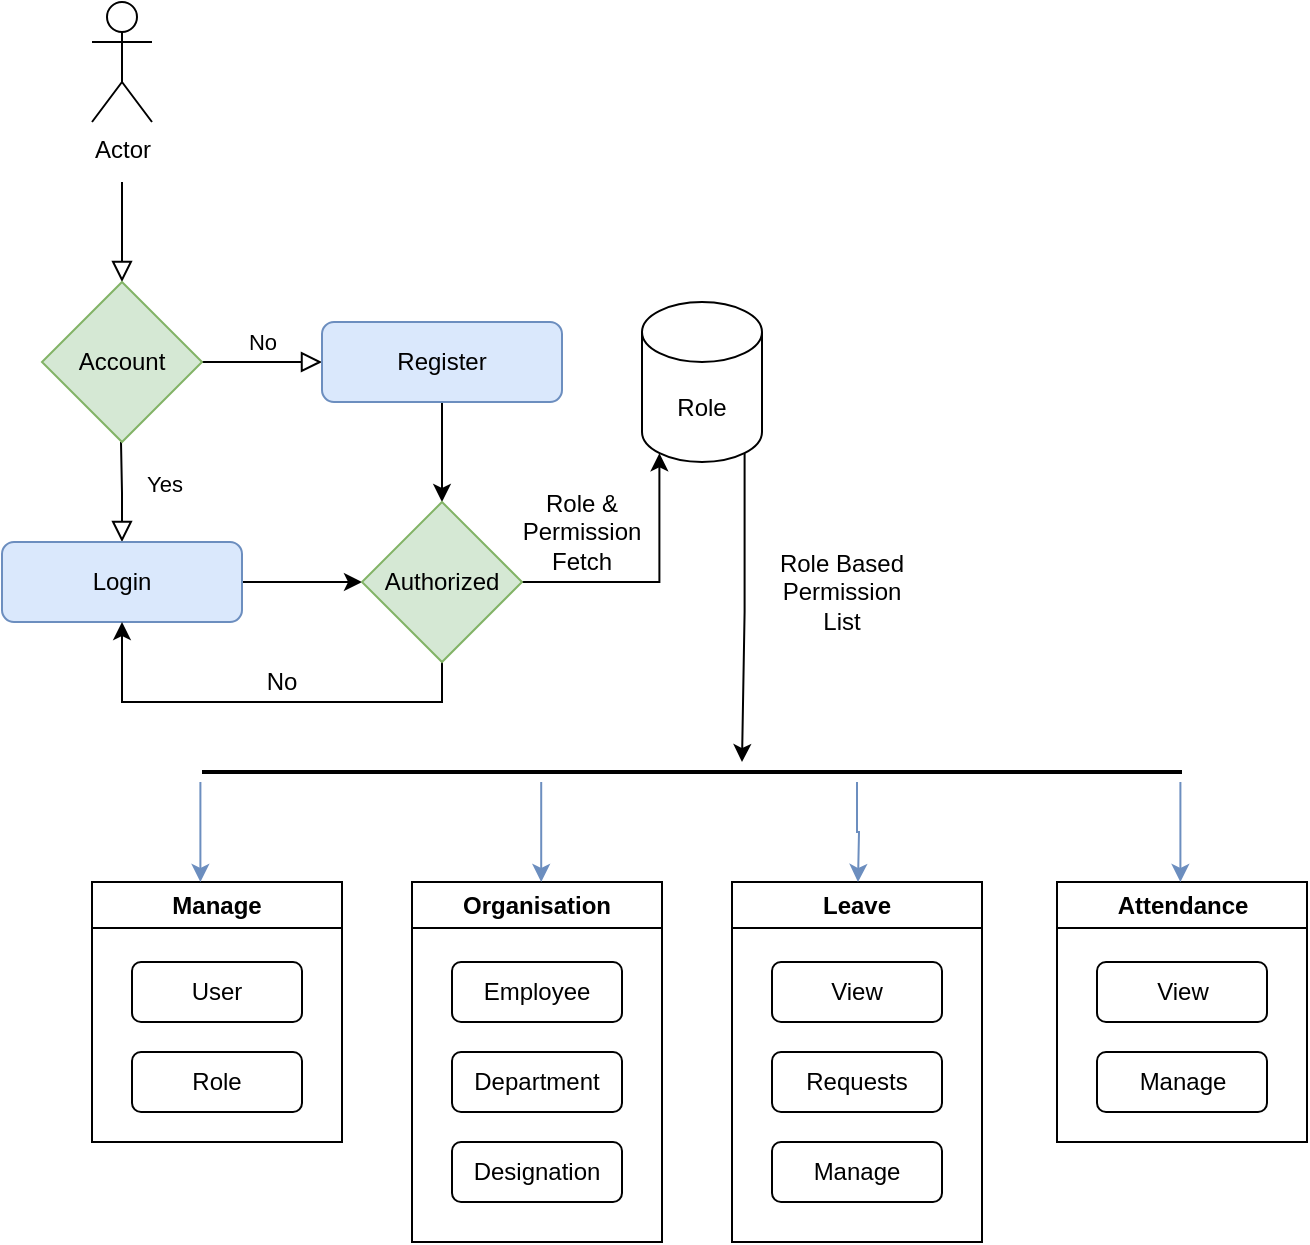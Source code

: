 <mxfile version="24.3.1" type="github">
  <diagram id="C5RBs43oDa-KdzZeNtuy" name="Page-1">
    <mxGraphModel dx="904" dy="576" grid="1" gridSize="10" guides="1" tooltips="1" connect="1" arrows="1" fold="1" page="1" pageScale="1" pageWidth="827" pageHeight="1169" math="0" shadow="0">
      <root>
        <mxCell id="WIyWlLk6GJQsqaUBKTNV-0" />
        <mxCell id="WIyWlLk6GJQsqaUBKTNV-1" parent="WIyWlLk6GJQsqaUBKTNV-0" />
        <mxCell id="WIyWlLk6GJQsqaUBKTNV-2" value="" style="rounded=0;html=1;jettySize=auto;orthogonalLoop=1;fontSize=11;endArrow=block;endFill=0;endSize=8;strokeWidth=1;shadow=0;labelBackgroundColor=none;edgeStyle=orthogonalEdgeStyle;" parent="WIyWlLk6GJQsqaUBKTNV-1" edge="1">
          <mxGeometry relative="1" as="geometry">
            <mxPoint x="220" y="120" as="sourcePoint" />
            <mxPoint x="220" y="170" as="targetPoint" />
          </mxGeometry>
        </mxCell>
        <mxCell id="WIyWlLk6GJQsqaUBKTNV-4" value="Yes" style="rounded=0;html=1;jettySize=auto;orthogonalLoop=1;fontSize=11;endArrow=block;endFill=0;endSize=8;strokeWidth=1;shadow=0;labelBackgroundColor=none;edgeStyle=orthogonalEdgeStyle;" parent="WIyWlLk6GJQsqaUBKTNV-1" edge="1">
          <mxGeometry x="-0.192" y="20" relative="1" as="geometry">
            <mxPoint x="1" y="1" as="offset" />
            <mxPoint x="219.5" y="250" as="sourcePoint" />
            <mxPoint x="220" y="300" as="targetPoint" />
          </mxGeometry>
        </mxCell>
        <mxCell id="WIyWlLk6GJQsqaUBKTNV-5" value="No" style="edgeStyle=orthogonalEdgeStyle;rounded=0;html=1;jettySize=auto;orthogonalLoop=1;fontSize=11;endArrow=block;endFill=0;endSize=8;strokeWidth=1;shadow=0;labelBackgroundColor=none;exitX=1;exitY=0.5;exitDx=0;exitDy=0;" parent="WIyWlLk6GJQsqaUBKTNV-1" source="xg7dxZJoMcs--J2gzaCJ-3" target="WIyWlLk6GJQsqaUBKTNV-7" edge="1">
          <mxGeometry y="10" relative="1" as="geometry">
            <mxPoint as="offset" />
            <mxPoint x="270" y="210" as="sourcePoint" />
          </mxGeometry>
        </mxCell>
        <mxCell id="xg7dxZJoMcs--J2gzaCJ-7" style="edgeStyle=orthogonalEdgeStyle;rounded=0;orthogonalLoop=1;jettySize=auto;html=1;" edge="1" parent="WIyWlLk6GJQsqaUBKTNV-1" source="WIyWlLk6GJQsqaUBKTNV-7">
          <mxGeometry relative="1" as="geometry">
            <mxPoint x="380" y="280" as="targetPoint" />
          </mxGeometry>
        </mxCell>
        <mxCell id="WIyWlLk6GJQsqaUBKTNV-7" value="Register" style="rounded=1;whiteSpace=wrap;html=1;fontSize=12;glass=0;strokeWidth=1;shadow=0;fillColor=#dae8fc;strokeColor=#6c8ebf;" parent="WIyWlLk6GJQsqaUBKTNV-1" vertex="1">
          <mxGeometry x="320" y="190" width="120" height="40" as="geometry" />
        </mxCell>
        <mxCell id="xg7dxZJoMcs--J2gzaCJ-3" value="Account" style="rhombus;whiteSpace=wrap;html=1;fillColor=#d5e8d4;strokeColor=#82b366;" vertex="1" parent="WIyWlLk6GJQsqaUBKTNV-1">
          <mxGeometry x="180" y="170" width="80" height="80" as="geometry" />
        </mxCell>
        <mxCell id="xg7dxZJoMcs--J2gzaCJ-6" style="edgeStyle=orthogonalEdgeStyle;rounded=0;orthogonalLoop=1;jettySize=auto;html=1;" edge="1" parent="WIyWlLk6GJQsqaUBKTNV-1" source="xg7dxZJoMcs--J2gzaCJ-5">
          <mxGeometry relative="1" as="geometry">
            <mxPoint x="340" y="320" as="targetPoint" />
          </mxGeometry>
        </mxCell>
        <mxCell id="xg7dxZJoMcs--J2gzaCJ-5" value="Login" style="rounded=1;whiteSpace=wrap;html=1;fillColor=#dae8fc;strokeColor=#6c8ebf;" vertex="1" parent="WIyWlLk6GJQsqaUBKTNV-1">
          <mxGeometry x="160" y="300" width="120" height="40" as="geometry" />
        </mxCell>
        <mxCell id="xg7dxZJoMcs--J2gzaCJ-10" style="edgeStyle=orthogonalEdgeStyle;rounded=0;orthogonalLoop=1;jettySize=auto;html=1;exitX=1;exitY=0.5;exitDx=0;exitDy=0;entryX=0.145;entryY=1;entryDx=0;entryDy=-4.35;entryPerimeter=0;" edge="1" parent="WIyWlLk6GJQsqaUBKTNV-1" source="xg7dxZJoMcs--J2gzaCJ-9" target="xg7dxZJoMcs--J2gzaCJ-28">
          <mxGeometry relative="1" as="geometry">
            <mxPoint x="489" y="250" as="targetPoint" />
          </mxGeometry>
        </mxCell>
        <mxCell id="xg7dxZJoMcs--J2gzaCJ-11" style="edgeStyle=orthogonalEdgeStyle;rounded=0;orthogonalLoop=1;jettySize=auto;html=1;exitX=0.5;exitY=1;exitDx=0;exitDy=0;entryX=0.5;entryY=1;entryDx=0;entryDy=0;" edge="1" parent="WIyWlLk6GJQsqaUBKTNV-1" source="xg7dxZJoMcs--J2gzaCJ-9" target="xg7dxZJoMcs--J2gzaCJ-5">
          <mxGeometry relative="1" as="geometry">
            <mxPoint x="380" y="410" as="targetPoint" />
          </mxGeometry>
        </mxCell>
        <mxCell id="xg7dxZJoMcs--J2gzaCJ-9" value="Authorized" style="rhombus;whiteSpace=wrap;html=1;fillColor=#d5e8d4;strokeColor=#82b366;" vertex="1" parent="WIyWlLk6GJQsqaUBKTNV-1">
          <mxGeometry x="340" y="280" width="80" height="80" as="geometry" />
        </mxCell>
        <mxCell id="xg7dxZJoMcs--J2gzaCJ-25" value="No" style="text;html=1;align=center;verticalAlign=middle;whiteSpace=wrap;rounded=0;" vertex="1" parent="WIyWlLk6GJQsqaUBKTNV-1">
          <mxGeometry x="280" y="360" width="40" height="20" as="geometry" />
        </mxCell>
        <mxCell id="xg7dxZJoMcs--J2gzaCJ-31" style="edgeStyle=orthogonalEdgeStyle;rounded=0;orthogonalLoop=1;jettySize=auto;html=1;exitX=0.855;exitY=1;exitDx=0;exitDy=-4.35;exitPerimeter=0;" edge="1" parent="WIyWlLk6GJQsqaUBKTNV-1" source="xg7dxZJoMcs--J2gzaCJ-28">
          <mxGeometry relative="1" as="geometry">
            <mxPoint x="530" y="410" as="targetPoint" />
          </mxGeometry>
        </mxCell>
        <mxCell id="xg7dxZJoMcs--J2gzaCJ-28" value="Role" style="shape=cylinder3;whiteSpace=wrap;html=1;boundedLbl=1;backgroundOutline=1;size=15;" vertex="1" parent="WIyWlLk6GJQsqaUBKTNV-1">
          <mxGeometry x="480" y="180" width="60" height="80" as="geometry" />
        </mxCell>
        <mxCell id="xg7dxZJoMcs--J2gzaCJ-29" value="Role &amp;amp; Permission Fetch" style="text;html=1;align=center;verticalAlign=middle;whiteSpace=wrap;rounded=0;" vertex="1" parent="WIyWlLk6GJQsqaUBKTNV-1">
          <mxGeometry x="420" y="280" width="60" height="30" as="geometry" />
        </mxCell>
        <mxCell id="xg7dxZJoMcs--J2gzaCJ-32" value="Role Based Permission List" style="text;html=1;align=center;verticalAlign=middle;whiteSpace=wrap;rounded=0;" vertex="1" parent="WIyWlLk6GJQsqaUBKTNV-1">
          <mxGeometry x="540" y="310" width="80" height="30" as="geometry" />
        </mxCell>
        <mxCell id="xg7dxZJoMcs--J2gzaCJ-68" value="Actor" style="shape=umlActor;verticalLabelPosition=bottom;verticalAlign=top;html=1;outlineConnect=0;" vertex="1" parent="WIyWlLk6GJQsqaUBKTNV-1">
          <mxGeometry x="205" y="30" width="30" height="60" as="geometry" />
        </mxCell>
        <mxCell id="xg7dxZJoMcs--J2gzaCJ-85" value="Manage" style="swimlane;whiteSpace=wrap;html=1;" vertex="1" parent="WIyWlLk6GJQsqaUBKTNV-1">
          <mxGeometry x="205" y="470" width="125" height="130" as="geometry" />
        </mxCell>
        <mxCell id="xg7dxZJoMcs--J2gzaCJ-76" value="User" style="rounded=1;whiteSpace=wrap;html=1;" vertex="1" parent="xg7dxZJoMcs--J2gzaCJ-85">
          <mxGeometry x="20" y="40" width="85" height="30" as="geometry" />
        </mxCell>
        <mxCell id="xg7dxZJoMcs--J2gzaCJ-86" value="Role" style="rounded=1;whiteSpace=wrap;html=1;" vertex="1" parent="xg7dxZJoMcs--J2gzaCJ-85">
          <mxGeometry x="20" y="85" width="85" height="30" as="geometry" />
        </mxCell>
        <mxCell id="xg7dxZJoMcs--J2gzaCJ-87" value="Organisation" style="swimlane;whiteSpace=wrap;html=1;" vertex="1" parent="WIyWlLk6GJQsqaUBKTNV-1">
          <mxGeometry x="365" y="470" width="125" height="180" as="geometry">
            <mxRectangle x="195" y="470" width="110" height="30" as="alternateBounds" />
          </mxGeometry>
        </mxCell>
        <mxCell id="xg7dxZJoMcs--J2gzaCJ-88" value="Employee" style="rounded=1;whiteSpace=wrap;html=1;" vertex="1" parent="xg7dxZJoMcs--J2gzaCJ-87">
          <mxGeometry x="20" y="40" width="85" height="30" as="geometry" />
        </mxCell>
        <mxCell id="xg7dxZJoMcs--J2gzaCJ-89" value="Department" style="rounded=1;whiteSpace=wrap;html=1;" vertex="1" parent="xg7dxZJoMcs--J2gzaCJ-87">
          <mxGeometry x="20" y="85" width="85" height="30" as="geometry" />
        </mxCell>
        <mxCell id="xg7dxZJoMcs--J2gzaCJ-92" value="Designation" style="rounded=1;whiteSpace=wrap;html=1;" vertex="1" parent="xg7dxZJoMcs--J2gzaCJ-87">
          <mxGeometry x="20" y="130" width="85" height="30" as="geometry" />
        </mxCell>
        <mxCell id="xg7dxZJoMcs--J2gzaCJ-97" value="Leave" style="swimlane;whiteSpace=wrap;html=1;" vertex="1" parent="WIyWlLk6GJQsqaUBKTNV-1">
          <mxGeometry x="525" y="470" width="125" height="180" as="geometry">
            <mxRectangle x="195" y="470" width="110" height="30" as="alternateBounds" />
          </mxGeometry>
        </mxCell>
        <mxCell id="xg7dxZJoMcs--J2gzaCJ-98" value="View" style="rounded=1;whiteSpace=wrap;html=1;" vertex="1" parent="xg7dxZJoMcs--J2gzaCJ-97">
          <mxGeometry x="20" y="40" width="85" height="30" as="geometry" />
        </mxCell>
        <mxCell id="xg7dxZJoMcs--J2gzaCJ-99" value="Requests" style="rounded=1;whiteSpace=wrap;html=1;" vertex="1" parent="xg7dxZJoMcs--J2gzaCJ-97">
          <mxGeometry x="20" y="85" width="85" height="30" as="geometry" />
        </mxCell>
        <mxCell id="xg7dxZJoMcs--J2gzaCJ-100" value="Manage" style="rounded=1;whiteSpace=wrap;html=1;" vertex="1" parent="xg7dxZJoMcs--J2gzaCJ-97">
          <mxGeometry x="20" y="130" width="85" height="30" as="geometry" />
        </mxCell>
        <mxCell id="xg7dxZJoMcs--J2gzaCJ-105" value="Attendance" style="swimlane;whiteSpace=wrap;html=1;" vertex="1" parent="WIyWlLk6GJQsqaUBKTNV-1">
          <mxGeometry x="687.5" y="470" width="125" height="130" as="geometry" />
        </mxCell>
        <mxCell id="xg7dxZJoMcs--J2gzaCJ-106" value="View" style="rounded=1;whiteSpace=wrap;html=1;" vertex="1" parent="xg7dxZJoMcs--J2gzaCJ-105">
          <mxGeometry x="20" y="40" width="85" height="30" as="geometry" />
        </mxCell>
        <mxCell id="xg7dxZJoMcs--J2gzaCJ-107" value="Manage" style="rounded=1;whiteSpace=wrap;html=1;" vertex="1" parent="xg7dxZJoMcs--J2gzaCJ-105">
          <mxGeometry x="20" y="85" width="85" height="30" as="geometry" />
        </mxCell>
        <mxCell id="xg7dxZJoMcs--J2gzaCJ-116" value="" style="edgeStyle=orthogonalEdgeStyle;rounded=0;orthogonalLoop=1;jettySize=auto;html=1;fillColor=#dae8fc;strokeColor=#6c8ebf;" edge="1" parent="WIyWlLk6GJQsqaUBKTNV-1" source="xg7dxZJoMcs--J2gzaCJ-108">
          <mxGeometry relative="1" as="geometry">
            <mxPoint x="588" y="470" as="targetPoint" />
          </mxGeometry>
        </mxCell>
        <mxCell id="xg7dxZJoMcs--J2gzaCJ-108" value="" style="line;strokeWidth=2;html=1;" vertex="1" parent="WIyWlLk6GJQsqaUBKTNV-1">
          <mxGeometry x="507.5" y="410" width="160" height="10" as="geometry" />
        </mxCell>
        <mxCell id="xg7dxZJoMcs--J2gzaCJ-120" value="" style="line;strokeWidth=2;html=1;" vertex="1" parent="WIyWlLk6GJQsqaUBKTNV-1">
          <mxGeometry x="350" y="410" width="160" height="10" as="geometry" />
        </mxCell>
        <mxCell id="xg7dxZJoMcs--J2gzaCJ-123" value="" style="edgeStyle=orthogonalEdgeStyle;rounded=0;orthogonalLoop=1;jettySize=auto;html=1;fillColor=#dae8fc;strokeColor=#6c8ebf;" edge="1" parent="WIyWlLk6GJQsqaUBKTNV-1">
          <mxGeometry relative="1" as="geometry">
            <mxPoint x="429.6" y="420" as="sourcePoint" />
            <mxPoint x="429.6" y="470" as="targetPoint" />
          </mxGeometry>
        </mxCell>
        <mxCell id="xg7dxZJoMcs--J2gzaCJ-124" value="" style="line;strokeWidth=2;html=1;" vertex="1" parent="WIyWlLk6GJQsqaUBKTNV-1">
          <mxGeometry x="667" y="410" width="83" height="10" as="geometry" />
        </mxCell>
        <mxCell id="xg7dxZJoMcs--J2gzaCJ-126" value="" style="edgeStyle=orthogonalEdgeStyle;rounded=0;orthogonalLoop=1;jettySize=auto;html=1;fillColor=#dae8fc;strokeColor=#6c8ebf;" edge="1" parent="WIyWlLk6GJQsqaUBKTNV-1">
          <mxGeometry relative="1" as="geometry">
            <mxPoint x="749.2" y="420" as="sourcePoint" />
            <mxPoint x="749.2" y="470" as="targetPoint" />
          </mxGeometry>
        </mxCell>
        <mxCell id="xg7dxZJoMcs--J2gzaCJ-127" value="" style="line;strokeWidth=2;html=1;" vertex="1" parent="WIyWlLk6GJQsqaUBKTNV-1">
          <mxGeometry x="260" y="410" width="90" height="10" as="geometry" />
        </mxCell>
        <mxCell id="xg7dxZJoMcs--J2gzaCJ-128" value="" style="edgeStyle=orthogonalEdgeStyle;rounded=0;orthogonalLoop=1;jettySize=auto;html=1;fillColor=#dae8fc;strokeColor=#6c8ebf;" edge="1" parent="WIyWlLk6GJQsqaUBKTNV-1">
          <mxGeometry relative="1" as="geometry">
            <mxPoint x="259.2" y="420" as="sourcePoint" />
            <mxPoint x="259.2" y="470" as="targetPoint" />
          </mxGeometry>
        </mxCell>
      </root>
    </mxGraphModel>
  </diagram>
</mxfile>
